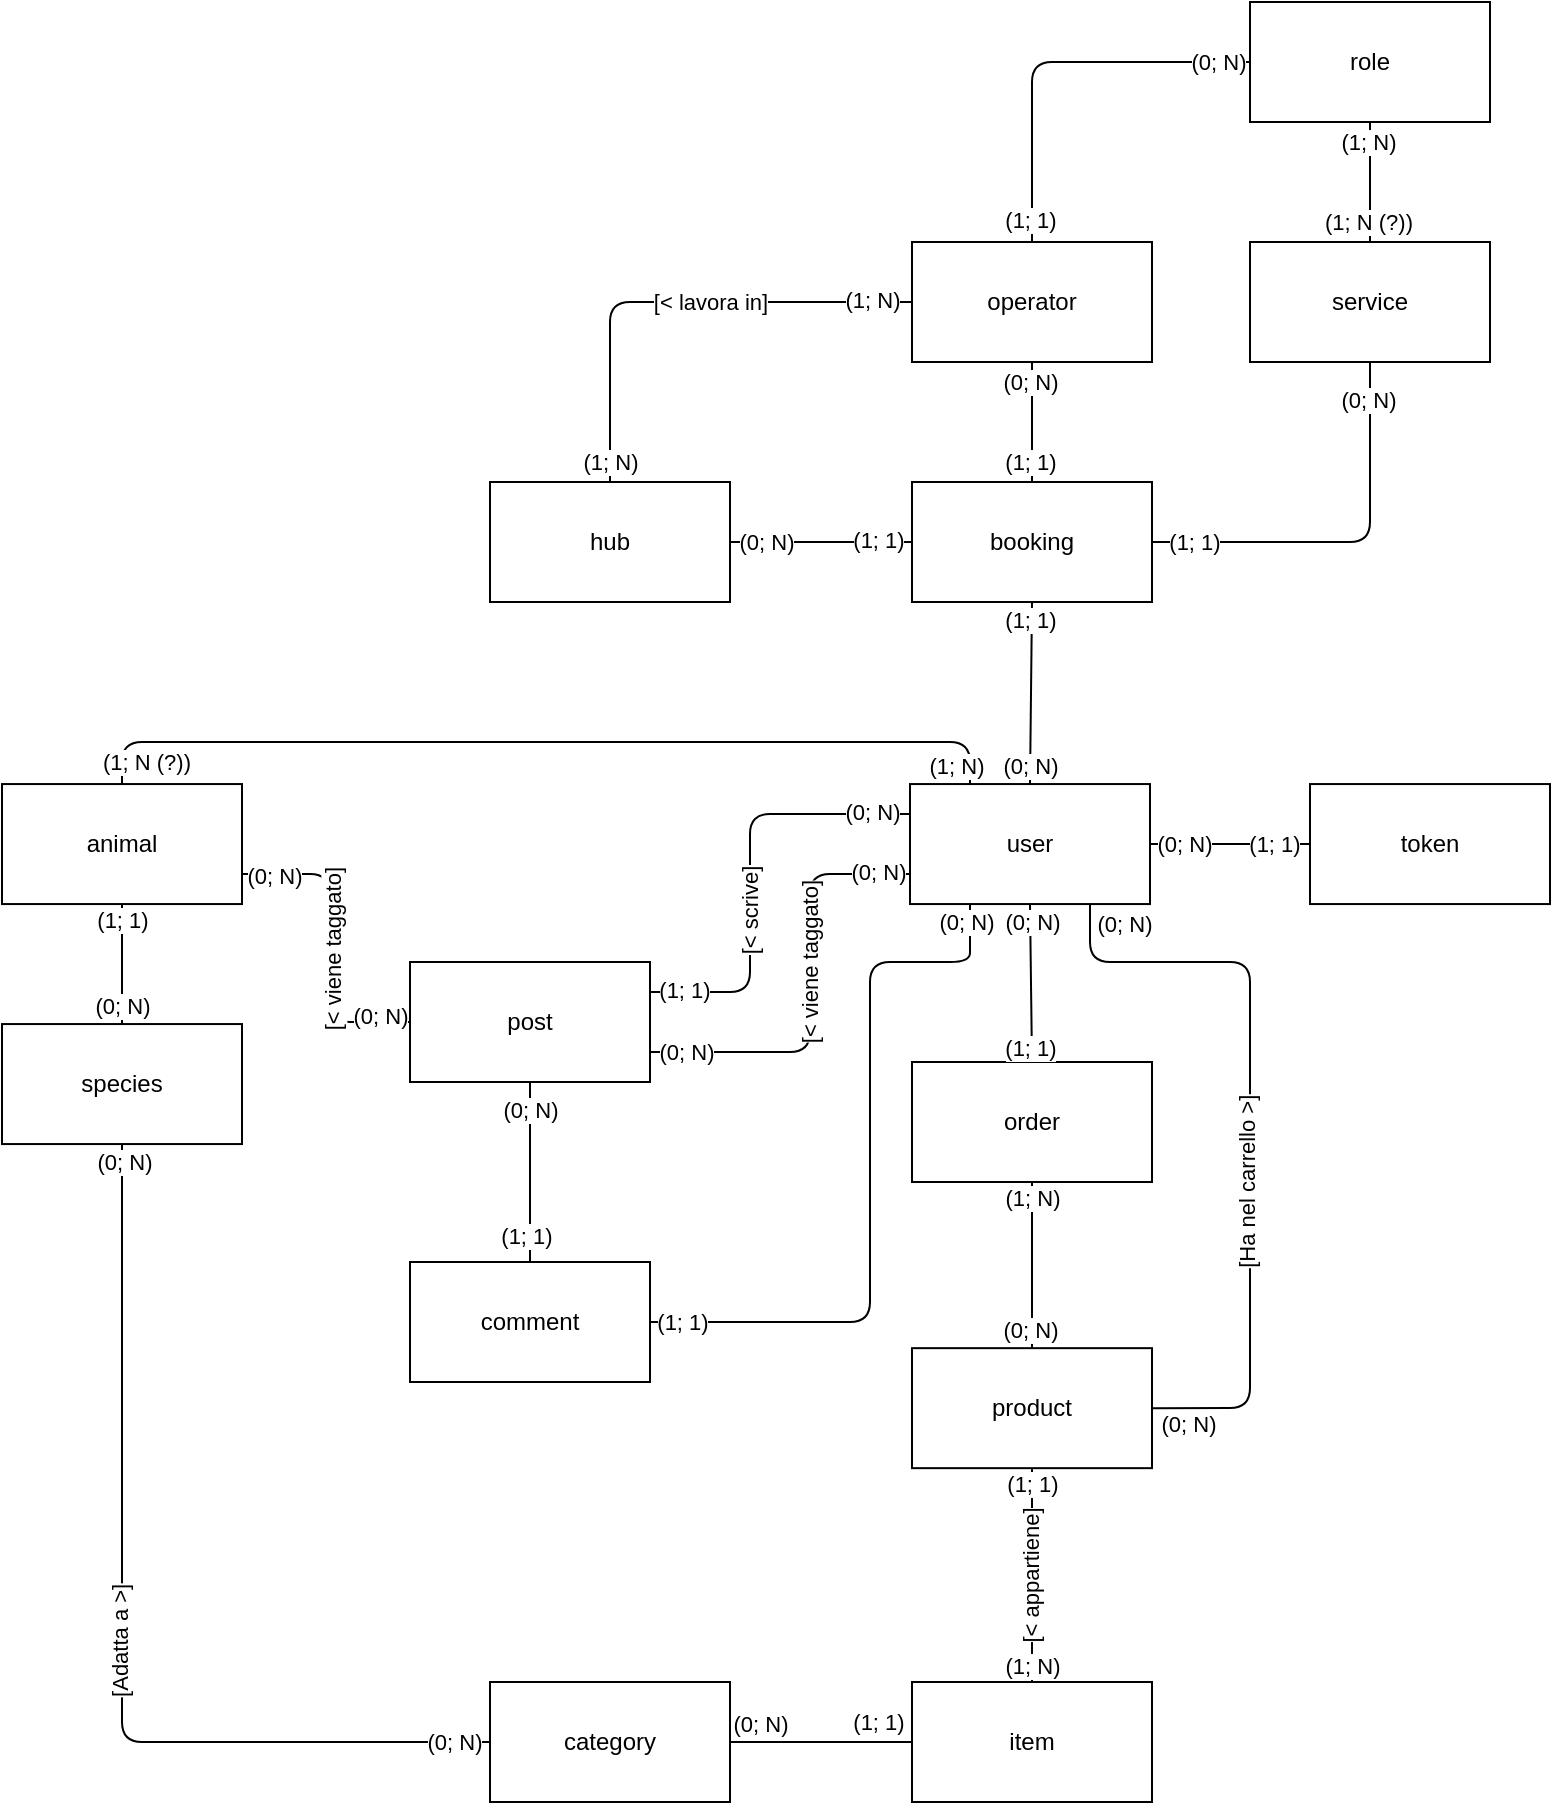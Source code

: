 <mxfile version="13.9.7" type="device"><diagram id="O505N3IfYbsR343N_0nD" name="Page-1"><mxGraphModel dx="1673" dy="934" grid="1" gridSize="10" guides="1" tooltips="1" connect="1" arrows="1" fold="1" page="1" pageScale="1" pageWidth="827" pageHeight="1169" math="0" shadow="0"><root><mxCell id="0"/><mxCell id="1" parent="0"/><mxCell id="1ZZP9NB2RKnV8mz228_E-1" value="user" style="rounded=0;whiteSpace=wrap;html=1;" vertex="1" parent="1"><mxGeometry x="490" y="561.03" width="120" height="60" as="geometry"/></mxCell><mxCell id="1ZZP9NB2RKnV8mz228_E-3" value="token" style="rounded=0;whiteSpace=wrap;html=1;" vertex="1" parent="1"><mxGeometry x="690" y="561.03" width="120" height="60" as="geometry"/></mxCell><mxCell id="1ZZP9NB2RKnV8mz228_E-4" value="operator" style="rounded=0;whiteSpace=wrap;html=1;" vertex="1" parent="1"><mxGeometry x="491" y="290" width="120" height="60" as="geometry"/></mxCell><mxCell id="1ZZP9NB2RKnV8mz228_E-5" value="comment" style="rounded=0;whiteSpace=wrap;html=1;" vertex="1" parent="1"><mxGeometry x="240" y="800" width="120" height="60" as="geometry"/></mxCell><mxCell id="1ZZP9NB2RKnV8mz228_E-6" value="post" style="rounded=0;whiteSpace=wrap;html=1;" vertex="1" parent="1"><mxGeometry x="240" y="650" width="120" height="60" as="geometry"/></mxCell><mxCell id="1ZZP9NB2RKnV8mz228_E-7" value="booking" style="rounded=0;whiteSpace=wrap;html=1;" vertex="1" parent="1"><mxGeometry x="491" y="410" width="120" height="60" as="geometry"/></mxCell><mxCell id="1ZZP9NB2RKnV8mz228_E-8" value="hub" style="rounded=0;whiteSpace=wrap;html=1;" vertex="1" parent="1"><mxGeometry x="280" y="410" width="120" height="60" as="geometry"/></mxCell><mxCell id="1ZZP9NB2RKnV8mz228_E-9" value="role" style="rounded=0;whiteSpace=wrap;html=1;" vertex="1" parent="1"><mxGeometry x="660" y="170" width="120" height="60" as="geometry"/></mxCell><mxCell id="1ZZP9NB2RKnV8mz228_E-10" value="service" style="rounded=0;whiteSpace=wrap;html=1;" vertex="1" parent="1"><mxGeometry x="660" y="290" width="120" height="60" as="geometry"/></mxCell><mxCell id="1ZZP9NB2RKnV8mz228_E-11" value="category" style="rounded=0;whiteSpace=wrap;html=1;" vertex="1" parent="1"><mxGeometry x="280" y="1010.0" width="120" height="60" as="geometry"/></mxCell><mxCell id="1ZZP9NB2RKnV8mz228_E-12" value="item" style="rounded=0;whiteSpace=wrap;html=1;" vertex="1" parent="1"><mxGeometry x="491" y="1010" width="120" height="60" as="geometry"/></mxCell><mxCell id="1ZZP9NB2RKnV8mz228_E-13" value="order" style="rounded=0;whiteSpace=wrap;html=1;" vertex="1" parent="1"><mxGeometry x="491" y="700" width="120" height="60" as="geometry"/></mxCell><mxCell id="1ZZP9NB2RKnV8mz228_E-14" value="product" style="rounded=0;whiteSpace=wrap;html=1;" vertex="1" parent="1"><mxGeometry x="491" y="843.08" width="120" height="60" as="geometry"/></mxCell><mxCell id="1ZZP9NB2RKnV8mz228_E-15" value="" style="endArrow=none;html=1;exitX=0.5;exitY=0;exitDx=0;exitDy=0;entryX=0.5;entryY=1;entryDx=0;entryDy=0;" edge="1" parent="1" source="1ZZP9NB2RKnV8mz228_E-12" target="1ZZP9NB2RKnV8mz228_E-14"><mxGeometry width="50" height="50" relative="1" as="geometry"><mxPoint x="386" y="753.08" as="sourcePoint"/><mxPoint x="436" y="703.08" as="targetPoint"/><Array as="points"/></mxGeometry></mxCell><mxCell id="1ZZP9NB2RKnV8mz228_E-23" value="(1;&amp;nbsp;N)" style="edgeLabel;html=1;align=center;verticalAlign=middle;resizable=0;points=[];" vertex="1" connectable="0" parent="1ZZP9NB2RKnV8mz228_E-15"><mxGeometry x="-0.758" y="1" relative="1" as="geometry"><mxPoint x="1" y="5.1" as="offset"/></mxGeometry></mxCell><mxCell id="1ZZP9NB2RKnV8mz228_E-24" value="(1; 1)" style="edgeLabel;html=1;align=center;verticalAlign=middle;resizable=0;points=[];" vertex="1" connectable="0" parent="1ZZP9NB2RKnV8mz228_E-15"><mxGeometry x="0.805" relative="1" as="geometry"><mxPoint y="-2.45" as="offset"/></mxGeometry></mxCell><mxCell id="1ZZP9NB2RKnV8mz228_E-31" value="[&amp;lt; appartiene]" style="edgeLabel;html=1;align=center;verticalAlign=middle;resizable=0;points=[];rotation=-90;" vertex="1" connectable="0" parent="1ZZP9NB2RKnV8mz228_E-15"><mxGeometry x="-0.013" y="1" relative="1" as="geometry"><mxPoint as="offset"/></mxGeometry></mxCell><mxCell id="1ZZP9NB2RKnV8mz228_E-25" value="" style="endArrow=none;html=1;exitX=1;exitY=0.5;exitDx=0;exitDy=0;entryX=0;entryY=0.5;entryDx=0;entryDy=0;" edge="1" parent="1" source="1ZZP9NB2RKnV8mz228_E-11" target="1ZZP9NB2RKnV8mz228_E-12"><mxGeometry width="50" height="50" relative="1" as="geometry"><mxPoint x="426" y="823.08" as="sourcePoint"/><mxPoint x="476" y="773.08" as="targetPoint"/><Array as="points"/></mxGeometry></mxCell><mxCell id="1ZZP9NB2RKnV8mz228_E-26" value="(1; 1)" style="edgeLabel;html=1;align=center;verticalAlign=middle;resizable=0;points=[];" vertex="1" connectable="0" parent="1ZZP9NB2RKnV8mz228_E-25"><mxGeometry x="-0.789" relative="1" as="geometry"><mxPoint x="64.34" y="-10" as="offset"/></mxGeometry></mxCell><mxCell id="1ZZP9NB2RKnV8mz228_E-27" value="(0; N)" style="edgeLabel;html=1;align=center;verticalAlign=middle;resizable=0;points=[];" vertex="1" connectable="0" parent="1ZZP9NB2RKnV8mz228_E-25"><mxGeometry x="-0.842" relative="1" as="geometry"><mxPoint x="8.1" y="-9" as="offset"/></mxGeometry></mxCell><mxCell id="1ZZP9NB2RKnV8mz228_E-28" value="" style="endArrow=none;html=1;exitX=0.5;exitY=1;exitDx=0;exitDy=0;entryX=0.5;entryY=0;entryDx=0;entryDy=0;" edge="1" parent="1" source="1ZZP9NB2RKnV8mz228_E-13" target="1ZZP9NB2RKnV8mz228_E-14"><mxGeometry width="50" height="50" relative="1" as="geometry"><mxPoint x="426" y="883.08" as="sourcePoint"/><mxPoint x="556" y="883.08" as="targetPoint"/></mxGeometry></mxCell><mxCell id="1ZZP9NB2RKnV8mz228_E-29" value="(1;&amp;nbsp;N)" style="edgeLabel;html=1;align=center;verticalAlign=middle;resizable=0;points=[];" vertex="1" connectable="0" parent="1ZZP9NB2RKnV8mz228_E-28"><mxGeometry x="-0.758" y="1" relative="1" as="geometry"><mxPoint x="-1" y="-2.34" as="offset"/></mxGeometry></mxCell><mxCell id="1ZZP9NB2RKnV8mz228_E-30" value="(0; N)" style="edgeLabel;html=1;align=center;verticalAlign=middle;resizable=0;points=[];" vertex="1" connectable="0" parent="1ZZP9NB2RKnV8mz228_E-28"><mxGeometry x="0.805" relative="1" as="geometry"><mxPoint x="-1" y="-1.17" as="offset"/></mxGeometry></mxCell><mxCell id="1ZZP9NB2RKnV8mz228_E-32" value="" style="endArrow=none;html=1;exitX=0.5;exitY=1;exitDx=0;exitDy=0;entryX=0.5;entryY=0;entryDx=0;entryDy=0;" edge="1" parent="1" source="1ZZP9NB2RKnV8mz228_E-1" target="1ZZP9NB2RKnV8mz228_E-13"><mxGeometry width="50" height="50" relative="1" as="geometry"><mxPoint x="616" y="721.03" as="sourcePoint"/><mxPoint x="616" y="791.03" as="targetPoint"/></mxGeometry></mxCell><mxCell id="1ZZP9NB2RKnV8mz228_E-33" value="(0;&amp;nbsp;N)" style="edgeLabel;html=1;align=center;verticalAlign=middle;resizable=0;points=[];" vertex="1" connectable="0" parent="1ZZP9NB2RKnV8mz228_E-32"><mxGeometry x="-0.758" y="1" relative="1" as="geometry"><mxPoint x="-0.12" y="-0.67" as="offset"/></mxGeometry></mxCell><mxCell id="1ZZP9NB2RKnV8mz228_E-34" value="(1; 1)" style="edgeLabel;html=1;align=center;verticalAlign=middle;resizable=0;points=[];" vertex="1" connectable="0" parent="1ZZP9NB2RKnV8mz228_E-32"><mxGeometry x="0.805" relative="1" as="geometry"><mxPoint x="-0.9" y="-0.06" as="offset"/></mxGeometry></mxCell><mxCell id="1ZZP9NB2RKnV8mz228_E-35" value="animal" style="rounded=0;whiteSpace=wrap;html=1;" vertex="1" parent="1"><mxGeometry x="36" y="561.03" width="120" height="60" as="geometry"/></mxCell><mxCell id="1ZZP9NB2RKnV8mz228_E-36" value="species" style="rounded=0;whiteSpace=wrap;html=1;" vertex="1" parent="1"><mxGeometry x="36" y="681.03" width="120" height="60" as="geometry"/></mxCell><mxCell id="1ZZP9NB2RKnV8mz228_E-37" value="" style="endArrow=none;html=1;exitX=0.5;exitY=1;exitDx=0;exitDy=0;entryX=0;entryY=0.5;entryDx=0;entryDy=0;" edge="1" parent="1" source="1ZZP9NB2RKnV8mz228_E-36" target="1ZZP9NB2RKnV8mz228_E-11"><mxGeometry width="50" height="50" relative="1" as="geometry"><mxPoint x="156" y="753.08" as="sourcePoint"/><mxPoint x="156" y="823.08" as="targetPoint"/><Array as="points"><mxPoint x="96" y="1040"/></Array></mxGeometry></mxCell><mxCell id="1ZZP9NB2RKnV8mz228_E-38" value="(0;&amp;nbsp;N)" style="edgeLabel;html=1;align=center;verticalAlign=middle;resizable=0;points=[];" vertex="1" connectable="0" parent="1ZZP9NB2RKnV8mz228_E-37"><mxGeometry x="-0.758" y="1" relative="1" as="geometry"><mxPoint y="-49.65" as="offset"/></mxGeometry></mxCell><mxCell id="1ZZP9NB2RKnV8mz228_E-39" value="(0; N)" style="edgeLabel;html=1;align=center;verticalAlign=middle;resizable=0;points=[];" vertex="1" connectable="0" parent="1ZZP9NB2RKnV8mz228_E-37"><mxGeometry x="0.805" relative="1" as="geometry"><mxPoint x="29.11" y="-2.22e-16" as="offset"/></mxGeometry></mxCell><mxCell id="1ZZP9NB2RKnV8mz228_E-40" value="[Adatta a &amp;gt;]" style="edgeLabel;html=1;align=center;verticalAlign=middle;resizable=0;points=[];direction=east;portConstraintRotation=0;rotation=-90;" vertex="1" connectable="0" parent="1ZZP9NB2RKnV8mz228_E-37"><mxGeometry x="-0.236" y="-1" relative="1" as="geometry"><mxPoint y="64.14" as="offset"/></mxGeometry></mxCell><mxCell id="1ZZP9NB2RKnV8mz228_E-41" value="" style="endArrow=none;html=1;exitX=0.5;exitY=1;exitDx=0;exitDy=0;entryX=0.5;entryY=0;entryDx=0;entryDy=0;" edge="1" parent="1" source="1ZZP9NB2RKnV8mz228_E-35" target="1ZZP9NB2RKnV8mz228_E-36"><mxGeometry width="50" height="50" relative="1" as="geometry"><mxPoint x="126" y="601.03" as="sourcePoint"/><mxPoint x="126" y="693.08" as="targetPoint"/></mxGeometry></mxCell><mxCell id="1ZZP9NB2RKnV8mz228_E-42" value="(1;&amp;nbsp;1)" style="edgeLabel;html=1;align=center;verticalAlign=middle;resizable=0;points=[];" vertex="1" connectable="0" parent="1ZZP9NB2RKnV8mz228_E-41"><mxGeometry x="-0.758" y="1" relative="1" as="geometry"><mxPoint x="-1" as="offset"/></mxGeometry></mxCell><mxCell id="1ZZP9NB2RKnV8mz228_E-43" value="(0; N)" style="edgeLabel;html=1;align=center;verticalAlign=middle;resizable=0;points=[];" vertex="1" connectable="0" parent="1ZZP9NB2RKnV8mz228_E-41"><mxGeometry x="0.805" relative="1" as="geometry"><mxPoint y="-3.43" as="offset"/></mxGeometry></mxCell><mxCell id="1ZZP9NB2RKnV8mz228_E-44" value="" style="endArrow=none;html=1;exitX=1;exitY=0.5;exitDx=0;exitDy=0;entryX=0.25;entryY=1;entryDx=0;entryDy=0;" edge="1" parent="1" source="1ZZP9NB2RKnV8mz228_E-5" target="1ZZP9NB2RKnV8mz228_E-1"><mxGeometry width="50" height="50" relative="1" as="geometry"><mxPoint x="616" y="631.03" as="sourcePoint"/><mxPoint x="506" y="681.03" as="targetPoint"/><Array as="points"><mxPoint x="470" y="830"/><mxPoint x="470" y="650"/><mxPoint x="520" y="650"/><mxPoint x="520" y="641"/></Array></mxGeometry></mxCell><mxCell id="1ZZP9NB2RKnV8mz228_E-45" value="(1; 1)" style="edgeLabel;html=1;align=center;verticalAlign=middle;resizable=0;points=[];" vertex="1" connectable="0" parent="1ZZP9NB2RKnV8mz228_E-44"><mxGeometry x="-0.758" y="1" relative="1" as="geometry"><mxPoint x="-28.83" y="1" as="offset"/></mxGeometry></mxCell><mxCell id="1ZZP9NB2RKnV8mz228_E-46" value="(0; N)" style="edgeLabel;html=1;align=center;verticalAlign=middle;resizable=0;points=[];" vertex="1" connectable="0" parent="1ZZP9NB2RKnV8mz228_E-44"><mxGeometry x="0.805" relative="1" as="geometry"><mxPoint x="4.9" y="-20" as="offset"/></mxGeometry></mxCell><mxCell id="1ZZP9NB2RKnV8mz228_E-50" value="" style="endArrow=none;html=1;exitX=1;exitY=0.25;exitDx=0;exitDy=0;entryX=0;entryY=0.25;entryDx=0;entryDy=0;" edge="1" parent="1" source="1ZZP9NB2RKnV8mz228_E-6" target="1ZZP9NB2RKnV8mz228_E-1"><mxGeometry width="50" height="50" relative="1" as="geometry"><mxPoint x="616" y="631.03" as="sourcePoint"/><mxPoint x="616" y="711.03" as="targetPoint"/><Array as="points"><mxPoint x="410" y="665"/><mxPoint x="410" y="576"/><mxPoint x="486" y="576.03"/></Array></mxGeometry></mxCell><mxCell id="1ZZP9NB2RKnV8mz228_E-51" value="(1;&amp;nbsp;1)" style="edgeLabel;html=1;align=center;verticalAlign=middle;resizable=0;points=[];" vertex="1" connectable="0" parent="1ZZP9NB2RKnV8mz228_E-50"><mxGeometry x="-0.758" y="1" relative="1" as="geometry"><mxPoint x="-10.21" as="offset"/></mxGeometry></mxCell><mxCell id="1ZZP9NB2RKnV8mz228_E-52" value="(0; N)" style="edgeLabel;html=1;align=center;verticalAlign=middle;resizable=0;points=[];" vertex="1" connectable="0" parent="1ZZP9NB2RKnV8mz228_E-50"><mxGeometry x="0.805" relative="1" as="geometry"><mxPoint x="2.07" y="-1.02" as="offset"/></mxGeometry></mxCell><mxCell id="1ZZP9NB2RKnV8mz228_E-56" value="[&amp;lt; scrive]" style="edgeLabel;html=1;align=center;verticalAlign=middle;resizable=0;points=[];rotation=-90;" vertex="1" connectable="0" parent="1ZZP9NB2RKnV8mz228_E-50"><mxGeometry x="-0.419" y="-2" relative="1" as="geometry"><mxPoint x="-2" y="-27" as="offset"/></mxGeometry></mxCell><mxCell id="1ZZP9NB2RKnV8mz228_E-53" value="" style="endArrow=none;html=1;entryX=0.5;entryY=1;entryDx=0;entryDy=0;exitX=0.5;exitY=0;exitDx=0;exitDy=0;" edge="1" parent="1" source="1ZZP9NB2RKnV8mz228_E-5" target="1ZZP9NB2RKnV8mz228_E-6"><mxGeometry width="50" height="50" relative="1" as="geometry"><mxPoint x="366" y="671.03" as="sourcePoint"/><mxPoint x="376" y="601.03" as="targetPoint"/></mxGeometry></mxCell><mxCell id="1ZZP9NB2RKnV8mz228_E-54" value="(1; 1)" style="edgeLabel;html=1;align=center;verticalAlign=middle;resizable=0;points=[];" vertex="1" connectable="0" parent="1ZZP9NB2RKnV8mz228_E-53"><mxGeometry x="-0.758" y="1" relative="1" as="geometry"><mxPoint x="-1" y="-2.57" as="offset"/></mxGeometry></mxCell><mxCell id="1ZZP9NB2RKnV8mz228_E-55" value="(0; N)" style="edgeLabel;html=1;align=center;verticalAlign=middle;resizable=0;points=[];" vertex="1" connectable="0" parent="1ZZP9NB2RKnV8mz228_E-53"><mxGeometry x="0.805" relative="1" as="geometry"><mxPoint y="4.29" as="offset"/></mxGeometry></mxCell><mxCell id="1ZZP9NB2RKnV8mz228_E-57" value="" style="endArrow=none;html=1;entryX=1;entryY=0.75;entryDx=0;entryDy=0;exitX=0;exitY=0.75;exitDx=0;exitDy=0;" edge="1" parent="1" source="1ZZP9NB2RKnV8mz228_E-1" target="1ZZP9NB2RKnV8mz228_E-6"><mxGeometry width="50" height="50" relative="1" as="geometry"><mxPoint x="486" y="621.03" as="sourcePoint"/><mxPoint x="616" y="711.03" as="targetPoint"/><Array as="points"><mxPoint x="440" y="606"/><mxPoint x="440" y="695"/></Array></mxGeometry></mxCell><mxCell id="1ZZP9NB2RKnV8mz228_E-58" value="(0;&amp;nbsp;N)" style="edgeLabel;html=1;align=center;verticalAlign=middle;resizable=0;points=[];" vertex="1" connectable="0" parent="1ZZP9NB2RKnV8mz228_E-57"><mxGeometry x="-0.758" y="1" relative="1" as="geometry"><mxPoint x="10" y="-2.01" as="offset"/></mxGeometry></mxCell><mxCell id="1ZZP9NB2RKnV8mz228_E-59" value="(0; N)" style="edgeLabel;html=1;align=center;verticalAlign=middle;resizable=0;points=[];" vertex="1" connectable="0" parent="1ZZP9NB2RKnV8mz228_E-57"><mxGeometry x="0.805" relative="1" as="geometry"><mxPoint x="-4.07" as="offset"/></mxGeometry></mxCell><mxCell id="1ZZP9NB2RKnV8mz228_E-61" value="[&amp;lt; viene taggato]" style="edgeLabel;html=1;align=center;verticalAlign=middle;resizable=0;points=[];rotation=-90;" vertex="1" connectable="0" parent="1ZZP9NB2RKnV8mz228_E-57"><mxGeometry x="0.022" y="1" relative="1" as="geometry"><mxPoint x="-1.0" y="-17.72" as="offset"/></mxGeometry></mxCell><mxCell id="1ZZP9NB2RKnV8mz228_E-62" value="" style="endArrow=none;html=1;exitX=1;exitY=0.75;exitDx=0;exitDy=0;entryX=0;entryY=0.5;entryDx=0;entryDy=0;" edge="1" parent="1" source="1ZZP9NB2RKnV8mz228_E-35" target="1ZZP9NB2RKnV8mz228_E-6"><mxGeometry width="50" height="50" relative="1" as="geometry"><mxPoint x="586" y="631.03" as="sourcePoint"/><mxPoint x="436" y="656.03" as="targetPoint"/><Array as="points"><mxPoint x="200" y="606"/><mxPoint x="200" y="680"/></Array></mxGeometry></mxCell><mxCell id="1ZZP9NB2RKnV8mz228_E-63" value="(0;&amp;nbsp;N)" style="edgeLabel;html=1;align=center;verticalAlign=middle;resizable=0;points=[];" vertex="1" connectable="0" parent="1ZZP9NB2RKnV8mz228_E-62"><mxGeometry x="-0.758" y="1" relative="1" as="geometry"><mxPoint x="-3.31" y="1.98" as="offset"/></mxGeometry></mxCell><mxCell id="1ZZP9NB2RKnV8mz228_E-64" value="(0; N)" style="edgeLabel;html=1;align=center;verticalAlign=middle;resizable=0;points=[];" vertex="1" connectable="0" parent="1ZZP9NB2RKnV8mz228_E-62"><mxGeometry x="0.805" relative="1" as="geometry"><mxPoint y="-3.43" as="offset"/></mxGeometry></mxCell><mxCell id="1ZZP9NB2RKnV8mz228_E-65" value="[&amp;lt; viene taggato]" style="edgeLabel;html=1;align=center;verticalAlign=middle;resizable=0;points=[];rotation=-90;" vertex="1" connectable="0" parent="1ZZP9NB2RKnV8mz228_E-62"><mxGeometry x="0.022" y="1" relative="1" as="geometry"><mxPoint y="1.31" as="offset"/></mxGeometry></mxCell><mxCell id="1ZZP9NB2RKnV8mz228_E-66" value="" style="endArrow=none;html=1;exitX=0.5;exitY=0;exitDx=0;exitDy=0;entryX=0.25;entryY=0;entryDx=0;entryDy=0;" edge="1" parent="1" source="1ZZP9NB2RKnV8mz228_E-35" target="1ZZP9NB2RKnV8mz228_E-1"><mxGeometry width="50" height="50" relative="1" as="geometry"><mxPoint x="321" y="550" as="sourcePoint"/><mxPoint x="371" y="500" as="targetPoint"/><Array as="points"><mxPoint x="96" y="540"/><mxPoint x="201" y="540"/><mxPoint x="520" y="540"/></Array></mxGeometry></mxCell><mxCell id="1ZZP9NB2RKnV8mz228_E-67" value="(1; N)" style="edgeLabel;html=1;align=center;verticalAlign=middle;resizable=0;points=[];" vertex="1" connectable="0" parent="1ZZP9NB2RKnV8mz228_E-66"><mxGeometry x="0.842" relative="1" as="geometry"><mxPoint x="8.37" y="12" as="offset"/></mxGeometry></mxCell><mxCell id="1ZZP9NB2RKnV8mz228_E-68" value="(1; N (?))" style="edgeLabel;html=1;align=center;verticalAlign=middle;resizable=0;points=[];" vertex="1" connectable="0" parent="1ZZP9NB2RKnV8mz228_E-66"><mxGeometry x="-0.867" relative="1" as="geometry"><mxPoint x="2" y="10" as="offset"/></mxGeometry></mxCell><mxCell id="1ZZP9NB2RKnV8mz228_E-69" value="" style="endArrow=none;html=1;entryX=0.75;entryY=1;entryDx=0;entryDy=0;exitX=1;exitY=0.5;exitDx=0;exitDy=0;" edge="1" parent="1" source="1ZZP9NB2RKnV8mz228_E-14" target="1ZZP9NB2RKnV8mz228_E-1"><mxGeometry width="50" height="50" relative="1" as="geometry"><mxPoint x="751" y="730" as="sourcePoint"/><mxPoint x="801" y="680" as="targetPoint"/><Array as="points"><mxPoint x="660" y="873"/><mxPoint x="660" y="650"/><mxPoint x="580" y="650"/></Array></mxGeometry></mxCell><mxCell id="1ZZP9NB2RKnV8mz228_E-70" value="(0; N)" style="edgeLabel;html=1;align=center;verticalAlign=middle;resizable=0;points=[];" vertex="1" connectable="0" parent="1ZZP9NB2RKnV8mz228_E-69"><mxGeometry x="-0.922" relative="1" as="geometry"><mxPoint x="2.52" y="7.94" as="offset"/></mxGeometry></mxCell><mxCell id="1ZZP9NB2RKnV8mz228_E-71" value="(0; N)" style="edgeLabel;html=1;align=center;verticalAlign=middle;resizable=0;points=[];" vertex="1" connectable="0" parent="1ZZP9NB2RKnV8mz228_E-69"><mxGeometry x="0.935" y="2" relative="1" as="geometry"><mxPoint x="19" y="-3.07" as="offset"/></mxGeometry></mxCell><mxCell id="1ZZP9NB2RKnV8mz228_E-72" value="[Ha nel carrello &amp;gt;]" style="edgeLabel;html=1;align=center;verticalAlign=middle;resizable=0;points=[];rotation=-90;" vertex="1" connectable="0" parent="1ZZP9NB2RKnV8mz228_E-69"><mxGeometry x="0.042" y="2" relative="1" as="geometry"><mxPoint y="36.62" as="offset"/></mxGeometry></mxCell><mxCell id="1ZZP9NB2RKnV8mz228_E-73" value="" style="endArrow=none;html=1;entryX=0;entryY=0.5;entryDx=0;entryDy=0;exitX=1;exitY=0.5;exitDx=0;exitDy=0;" edge="1" parent="1" source="1ZZP9NB2RKnV8mz228_E-1" target="1ZZP9NB2RKnV8mz228_E-3"><mxGeometry width="50" height="50" relative="1" as="geometry"><mxPoint x="721" y="640" as="sourcePoint"/><mxPoint x="771" y="590" as="targetPoint"/><Array as="points"/></mxGeometry></mxCell><mxCell id="1ZZP9NB2RKnV8mz228_E-74" value="(0; N)" style="edgeLabel;html=1;align=center;verticalAlign=middle;resizable=0;points=[];" vertex="1" connectable="0" parent="1ZZP9NB2RKnV8mz228_E-73"><mxGeometry x="-0.749" relative="1" as="geometry"><mxPoint x="6.66" y="-0.03" as="offset"/></mxGeometry></mxCell><mxCell id="1ZZP9NB2RKnV8mz228_E-75" value="(1; 1)" style="edgeLabel;html=1;align=center;verticalAlign=middle;resizable=0;points=[];" vertex="1" connectable="0" parent="1ZZP9NB2RKnV8mz228_E-73"><mxGeometry x="0.819" y="1" relative="1" as="geometry"><mxPoint x="-11.1" y="0.97" as="offset"/></mxGeometry></mxCell><mxCell id="1ZZP9NB2RKnV8mz228_E-76" value="" style="endArrow=none;html=1;entryX=0.5;entryY=1;entryDx=0;entryDy=0;exitX=0.5;exitY=0;exitDx=0;exitDy=0;" edge="1" parent="1" source="1ZZP9NB2RKnV8mz228_E-1" target="1ZZP9NB2RKnV8mz228_E-7"><mxGeometry width="50" height="50" relative="1" as="geometry"><mxPoint x="461" y="480" as="sourcePoint"/><mxPoint x="511" y="430" as="targetPoint"/></mxGeometry></mxCell><mxCell id="1ZZP9NB2RKnV8mz228_E-77" value="(1; 1)" style="edgeLabel;html=1;align=center;verticalAlign=middle;resizable=0;points=[];" vertex="1" connectable="0" parent="1ZZP9NB2RKnV8mz228_E-76"><mxGeometry x="0.813" y="1" relative="1" as="geometry"><mxPoint as="offset"/></mxGeometry></mxCell><mxCell id="1ZZP9NB2RKnV8mz228_E-78" value="(0; N)" style="edgeLabel;html=1;align=center;verticalAlign=middle;resizable=0;points=[];" vertex="1" connectable="0" parent="1ZZP9NB2RKnV8mz228_E-76"><mxGeometry x="-0.874" relative="1" as="geometry"><mxPoint y="-3.44" as="offset"/></mxGeometry></mxCell><mxCell id="1ZZP9NB2RKnV8mz228_E-80" value="" style="endArrow=none;html=1;entryX=0.5;entryY=1;entryDx=0;entryDy=0;exitX=1;exitY=0.5;exitDx=0;exitDy=0;" edge="1" parent="1" source="1ZZP9NB2RKnV8mz228_E-7" target="1ZZP9NB2RKnV8mz228_E-10"><mxGeometry width="50" height="50" relative="1" as="geometry"><mxPoint x="616" y="571.03" as="sourcePoint"/><mxPoint x="616" y="470" as="targetPoint"/><Array as="points"><mxPoint x="720" y="440"/></Array></mxGeometry></mxCell><mxCell id="1ZZP9NB2RKnV8mz228_E-81" value="(0; N)" style="edgeLabel;html=1;align=center;verticalAlign=middle;resizable=0;points=[];" vertex="1" connectable="0" parent="1ZZP9NB2RKnV8mz228_E-80"><mxGeometry x="0.813" y="1" relative="1" as="geometry"><mxPoint as="offset"/></mxGeometry></mxCell><mxCell id="1ZZP9NB2RKnV8mz228_E-82" value="(1; 1)" style="edgeLabel;html=1;align=center;verticalAlign=middle;resizable=0;points=[];" vertex="1" connectable="0" parent="1ZZP9NB2RKnV8mz228_E-80"><mxGeometry x="-0.874" relative="1" as="geometry"><mxPoint x="8.66" as="offset"/></mxGeometry></mxCell><mxCell id="1ZZP9NB2RKnV8mz228_E-83" value="" style="endArrow=none;html=1;entryX=0.5;entryY=1;entryDx=0;entryDy=0;exitX=0.5;exitY=0;exitDx=0;exitDy=0;" edge="1" parent="1" source="1ZZP9NB2RKnV8mz228_E-7" target="1ZZP9NB2RKnV8mz228_E-4"><mxGeometry width="50" height="50" relative="1" as="geometry"><mxPoint x="560" y="571.03" as="sourcePoint"/><mxPoint x="561" y="480" as="targetPoint"/></mxGeometry></mxCell><mxCell id="1ZZP9NB2RKnV8mz228_E-84" value="(1; 1)" style="edgeLabel;html=1;align=center;verticalAlign=middle;resizable=0;points=[];" vertex="1" connectable="0" parent="1ZZP9NB2RKnV8mz228_E-83"><mxGeometry x="0.813" y="1" relative="1" as="geometry"><mxPoint y="44.46" as="offset"/></mxGeometry></mxCell><mxCell id="1ZZP9NB2RKnV8mz228_E-85" value="(0; N)" style="edgeLabel;html=1;align=center;verticalAlign=middle;resizable=0;points=[];" vertex="1" connectable="0" parent="1ZZP9NB2RKnV8mz228_E-83"><mxGeometry x="-0.874" relative="1" as="geometry"><mxPoint x="-0.94" y="-46.55" as="offset"/></mxGeometry></mxCell><mxCell id="1ZZP9NB2RKnV8mz228_E-86" value="" style="endArrow=none;html=1;entryX=0;entryY=0.5;entryDx=0;entryDy=0;exitX=1;exitY=0.5;exitDx=0;exitDy=0;" edge="1" parent="1" source="1ZZP9NB2RKnV8mz228_E-8" target="1ZZP9NB2RKnV8mz228_E-7"><mxGeometry width="50" height="50" relative="1" as="geometry"><mxPoint x="451" y="480" as="sourcePoint"/><mxPoint x="450" y="420" as="targetPoint"/></mxGeometry></mxCell><mxCell id="1ZZP9NB2RKnV8mz228_E-87" value="(1; 1)" style="edgeLabel;html=1;align=center;verticalAlign=middle;resizable=0;points=[];" vertex="1" connectable="0" parent="1ZZP9NB2RKnV8mz228_E-86"><mxGeometry x="0.813" y="1" relative="1" as="geometry"><mxPoint x="-8.76" as="offset"/></mxGeometry></mxCell><mxCell id="1ZZP9NB2RKnV8mz228_E-88" value="(0; N)" style="edgeLabel;html=1;align=center;verticalAlign=middle;resizable=0;points=[];" vertex="1" connectable="0" parent="1ZZP9NB2RKnV8mz228_E-86"><mxGeometry x="-0.874" relative="1" as="geometry"><mxPoint x="12.48" as="offset"/></mxGeometry></mxCell><mxCell id="1ZZP9NB2RKnV8mz228_E-89" value="" style="endArrow=none;html=1;entryX=0.5;entryY=1;entryDx=0;entryDy=0;exitX=0.5;exitY=0;exitDx=0;exitDy=0;" edge="1" parent="1" source="1ZZP9NB2RKnV8mz228_E-10" target="1ZZP9NB2RKnV8mz228_E-9"><mxGeometry width="50" height="50" relative="1" as="geometry"><mxPoint x="720.5" y="300" as="sourcePoint"/><mxPoint x="719.5" y="240" as="targetPoint"/></mxGeometry></mxCell><mxCell id="1ZZP9NB2RKnV8mz228_E-90" value="(1; N (?))" style="edgeLabel;html=1;align=center;verticalAlign=middle;resizable=0;points=[];" vertex="1" connectable="0" parent="1ZZP9NB2RKnV8mz228_E-89"><mxGeometry x="0.813" y="1" relative="1" as="geometry"><mxPoint y="44.46" as="offset"/></mxGeometry></mxCell><mxCell id="1ZZP9NB2RKnV8mz228_E-91" value="(1; N)" style="edgeLabel;html=1;align=center;verticalAlign=middle;resizable=0;points=[];" vertex="1" connectable="0" parent="1ZZP9NB2RKnV8mz228_E-89"><mxGeometry x="-0.874" relative="1" as="geometry"><mxPoint x="-0.94" y="-46.55" as="offset"/></mxGeometry></mxCell><mxCell id="1ZZP9NB2RKnV8mz228_E-92" value="" style="endArrow=none;html=1;entryX=0;entryY=0.5;entryDx=0;entryDy=0;exitX=0.5;exitY=0;exitDx=0;exitDy=0;" edge="1" parent="1" source="1ZZP9NB2RKnV8mz228_E-4" target="1ZZP9NB2RKnV8mz228_E-9"><mxGeometry width="50" height="50" relative="1" as="geometry"><mxPoint x="500" y="280" as="sourcePoint"/><mxPoint x="550" y="230" as="targetPoint"/><Array as="points"><mxPoint x="551" y="200"/></Array></mxGeometry></mxCell><mxCell id="1ZZP9NB2RKnV8mz228_E-93" value="(1; 1)" style="edgeLabel;html=1;align=center;verticalAlign=middle;resizable=0;points=[];" vertex="1" connectable="0" parent="1ZZP9NB2RKnV8mz228_E-92"><mxGeometry x="-0.868" y="-1" relative="1" as="geometry"><mxPoint x="-2" y="2.1" as="offset"/></mxGeometry></mxCell><mxCell id="1ZZP9NB2RKnV8mz228_E-94" value="(0; N)" style="edgeLabel;html=1;align=center;verticalAlign=middle;resizable=0;points=[];" vertex="1" connectable="0" parent="1ZZP9NB2RKnV8mz228_E-92"><mxGeometry x="0.743" y="1" relative="1" as="geometry"><mxPoint x="8.9" y="1" as="offset"/></mxGeometry></mxCell><mxCell id="1ZZP9NB2RKnV8mz228_E-95" value="" style="endArrow=none;html=1;entryX=0;entryY=0.5;entryDx=0;entryDy=0;exitX=0.5;exitY=0;exitDx=0;exitDy=0;" edge="1" parent="1" source="1ZZP9NB2RKnV8mz228_E-8" target="1ZZP9NB2RKnV8mz228_E-4"><mxGeometry width="50" height="50" relative="1" as="geometry"><mxPoint x="350" y="370" as="sourcePoint"/><mxPoint x="400" y="320" as="targetPoint"/><Array as="points"><mxPoint x="340" y="320"/></Array></mxGeometry></mxCell><mxCell id="1ZZP9NB2RKnV8mz228_E-96" value="(1; N)" style="edgeLabel;html=1;align=center;verticalAlign=middle;resizable=0;points=[];" vertex="1" connectable="0" parent="1ZZP9NB2RKnV8mz228_E-95"><mxGeometry x="0.829" y="1" relative="1" as="geometry"><mxPoint as="offset"/></mxGeometry></mxCell><mxCell id="1ZZP9NB2RKnV8mz228_E-97" value="(1; N)" style="edgeLabel;html=1;align=center;verticalAlign=middle;resizable=0;points=[];" vertex="1" connectable="0" parent="1ZZP9NB2RKnV8mz228_E-95"><mxGeometry x="-0.919" relative="1" as="geometry"><mxPoint as="offset"/></mxGeometry></mxCell><mxCell id="1ZZP9NB2RKnV8mz228_E-98" value="[&amp;lt; lavora in]" style="edgeLabel;html=1;align=center;verticalAlign=middle;resizable=0;points=[];rotation=0;" vertex="1" connectable="0" parent="1ZZP9NB2RKnV8mz228_E-95"><mxGeometry x="-0.072" y="3" relative="1" as="geometry"><mxPoint x="28" y="3" as="offset"/></mxGeometry></mxCell></root></mxGraphModel></diagram></mxfile>